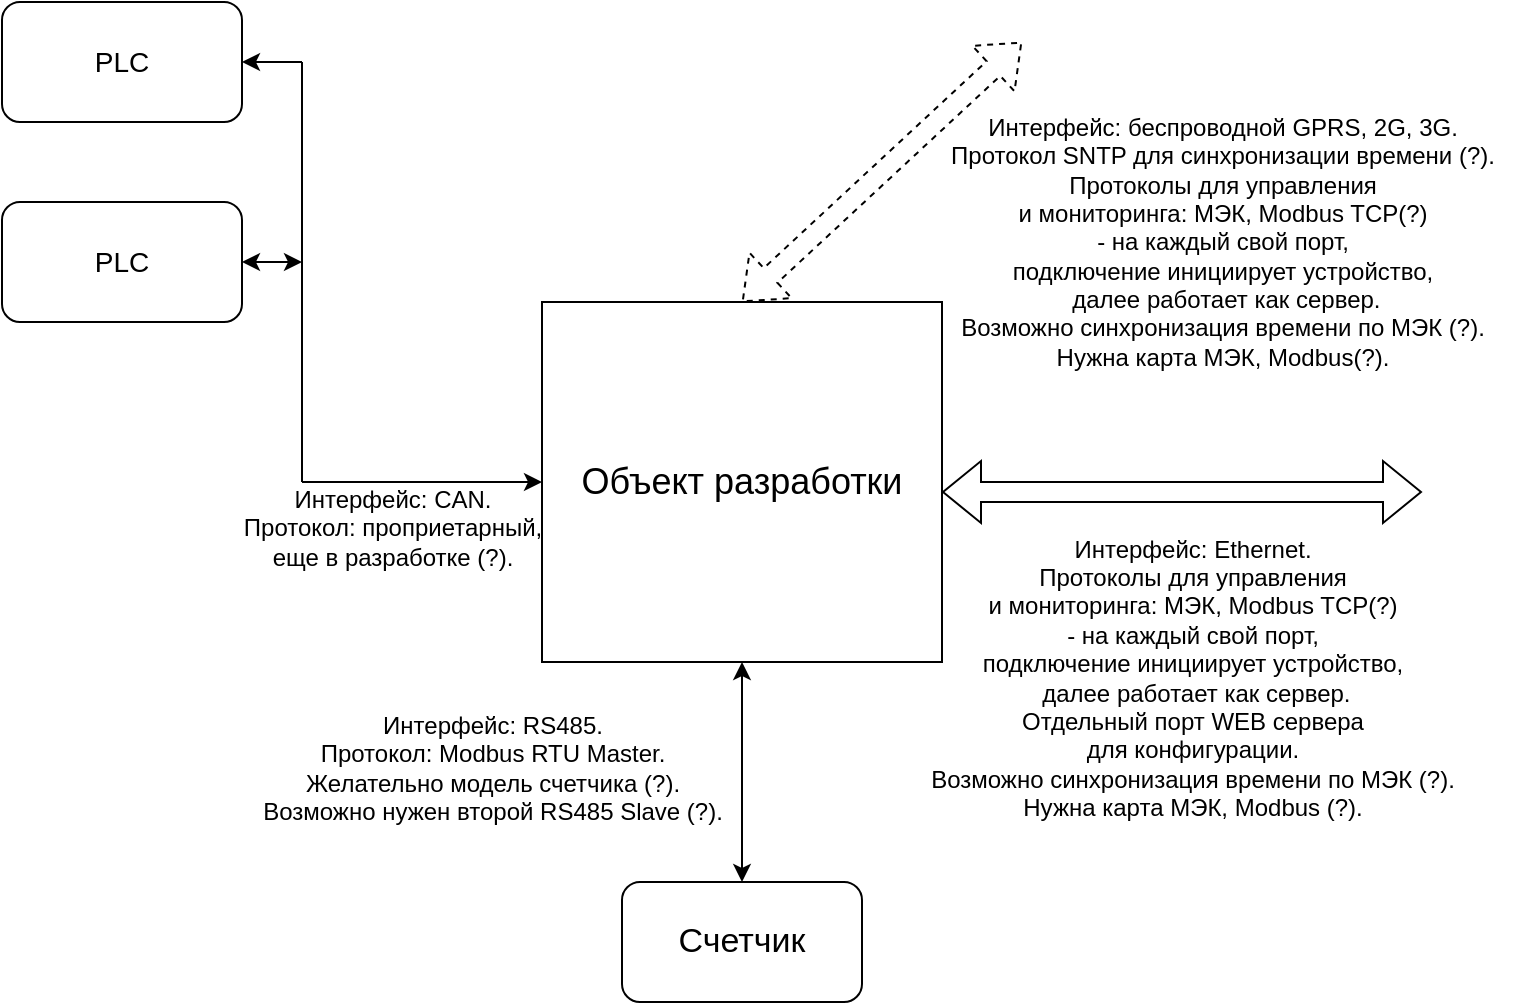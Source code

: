 <mxfile version="23.1.2" type="github">
  <diagram id="C5RBs43oDa-KdzZeNtuy" name="Page-1">
    <mxGraphModel dx="1050" dy="565" grid="1" gridSize="10" guides="1" tooltips="1" connect="1" arrows="1" fold="1" page="1" pageScale="1" pageWidth="827" pageHeight="1169" math="0" shadow="0">
      <root>
        <mxCell id="WIyWlLk6GJQsqaUBKTNV-0" />
        <mxCell id="WIyWlLk6GJQsqaUBKTNV-1" parent="WIyWlLk6GJQsqaUBKTNV-0" />
        <mxCell id="9cuQumWch8jRT-vDF75O-0" value="&lt;font style=&quot;font-size: 18px;&quot;&gt;Объект разработки&lt;/font&gt;" style="rounded=0;whiteSpace=wrap;html=1;" vertex="1" parent="WIyWlLk6GJQsqaUBKTNV-1">
          <mxGeometry x="280" y="270" width="200" height="180" as="geometry" />
        </mxCell>
        <mxCell id="9cuQumWch8jRT-vDF75O-1" value="&lt;font style=&quot;font-size: 14px;&quot;&gt;PLC&lt;/font&gt;" style="rounded=1;whiteSpace=wrap;html=1;" vertex="1" parent="WIyWlLk6GJQsqaUBKTNV-1">
          <mxGeometry x="10" y="220" width="120" height="60" as="geometry" />
        </mxCell>
        <mxCell id="9cuQumWch8jRT-vDF75O-2" value="&lt;font style=&quot;font-size: 14px;&quot;&gt;PLC&lt;/font&gt;" style="rounded=1;whiteSpace=wrap;html=1;" vertex="1" parent="WIyWlLk6GJQsqaUBKTNV-1">
          <mxGeometry x="10" y="120" width="120" height="60" as="geometry" />
        </mxCell>
        <mxCell id="9cuQumWch8jRT-vDF75O-3" value="" style="endArrow=classic;html=1;rounded=0;entryX=0;entryY=0.5;entryDx=0;entryDy=0;endFill=1;" edge="1" parent="WIyWlLk6GJQsqaUBKTNV-1" target="9cuQumWch8jRT-vDF75O-0">
          <mxGeometry width="50" height="50" relative="1" as="geometry">
            <mxPoint x="160" y="360" as="sourcePoint" />
            <mxPoint x="400" y="240" as="targetPoint" />
          </mxGeometry>
        </mxCell>
        <mxCell id="9cuQumWch8jRT-vDF75O-4" value="" style="endArrow=none;html=1;rounded=0;" edge="1" parent="WIyWlLk6GJQsqaUBKTNV-1">
          <mxGeometry width="50" height="50" relative="1" as="geometry">
            <mxPoint x="160" y="360" as="sourcePoint" />
            <mxPoint x="160" y="150" as="targetPoint" />
          </mxGeometry>
        </mxCell>
        <mxCell id="9cuQumWch8jRT-vDF75O-5" value="" style="endArrow=classic;html=1;rounded=0;entryX=1;entryY=0.5;entryDx=0;entryDy=0;endFill=1;" edge="1" parent="WIyWlLk6GJQsqaUBKTNV-1" target="9cuQumWch8jRT-vDF75O-2">
          <mxGeometry width="50" height="50" relative="1" as="geometry">
            <mxPoint x="160" y="150" as="sourcePoint" />
            <mxPoint x="400" y="240" as="targetPoint" />
          </mxGeometry>
        </mxCell>
        <mxCell id="9cuQumWch8jRT-vDF75O-6" value="" style="endArrow=classic;html=1;rounded=0;exitX=1;exitY=0.5;exitDx=0;exitDy=0;endFill=1;startArrow=classic;startFill=1;" edge="1" parent="WIyWlLk6GJQsqaUBKTNV-1" source="9cuQumWch8jRT-vDF75O-1">
          <mxGeometry width="50" height="50" relative="1" as="geometry">
            <mxPoint x="350" y="290" as="sourcePoint" />
            <mxPoint x="160" y="250" as="targetPoint" />
          </mxGeometry>
        </mxCell>
        <mxCell id="9cuQumWch8jRT-vDF75O-7" value="Интерфейс: CAN.&lt;br&gt;Протокол: проприетарный,&lt;br&gt;еще в разработке (?)." style="text;html=1;align=center;verticalAlign=middle;resizable=0;points=[];autosize=1;strokeColor=none;fillColor=none;" vertex="1" parent="WIyWlLk6GJQsqaUBKTNV-1">
          <mxGeometry x="120" y="353" width="170" height="60" as="geometry" />
        </mxCell>
        <mxCell id="9cuQumWch8jRT-vDF75O-8" value="&lt;font style=&quot;font-size: 17px;&quot;&gt;Счетчик&lt;/font&gt;" style="rounded=1;whiteSpace=wrap;html=1;" vertex="1" parent="WIyWlLk6GJQsqaUBKTNV-1">
          <mxGeometry x="320" y="560" width="120" height="60" as="geometry" />
        </mxCell>
        <mxCell id="9cuQumWch8jRT-vDF75O-10" value="" style="endArrow=classic;html=1;rounded=0;exitX=0.5;exitY=0;exitDx=0;exitDy=0;entryX=0.5;entryY=1;entryDx=0;entryDy=0;startArrow=classic;startFill=1;endFill=1;" edge="1" parent="WIyWlLk6GJQsqaUBKTNV-1" source="9cuQumWch8jRT-vDF75O-8" target="9cuQumWch8jRT-vDF75O-0">
          <mxGeometry width="50" height="50" relative="1" as="geometry">
            <mxPoint x="350" y="390" as="sourcePoint" />
            <mxPoint x="400" y="340" as="targetPoint" />
          </mxGeometry>
        </mxCell>
        <mxCell id="9cuQumWch8jRT-vDF75O-11" value="Интерфейс: RS485.&lt;br&gt;Протокол: Modbus RTU Master.&lt;br&gt;Желательно модель счетчика (?).&lt;br&gt;Возможно нужен второй RS485 Slave (?)." style="text;html=1;align=center;verticalAlign=middle;resizable=0;points=[];autosize=1;strokeColor=none;fillColor=none;" vertex="1" parent="WIyWlLk6GJQsqaUBKTNV-1">
          <mxGeometry x="130" y="468" width="250" height="70" as="geometry" />
        </mxCell>
        <mxCell id="9cuQumWch8jRT-vDF75O-12" value="" style="shape=flexArrow;endArrow=classic;html=1;rounded=0;startArrow=block;" edge="1" parent="WIyWlLk6GJQsqaUBKTNV-1">
          <mxGeometry width="50" height="50" relative="1" as="geometry">
            <mxPoint x="480" y="365" as="sourcePoint" />
            <mxPoint x="720" y="365" as="targetPoint" />
          </mxGeometry>
        </mxCell>
        <mxCell id="9cuQumWch8jRT-vDF75O-13" value="Интерфейс: Ethernet.&lt;br&gt;Протоколы для управления &lt;br&gt;и мониторинга: МЭК, Modbus TCP(?) &lt;br&gt;- на каждый свой порт, &lt;br&gt;подключение инициирует устройство,&lt;br&gt;&amp;nbsp;далее работает как сервер.&lt;br&gt;Отдельный порт WEB сервера&lt;br&gt;для конфигурации.&lt;br&gt;Возможно синхронизация времени по МЭК (?).&lt;br&gt;Нужна карта МЭК, Modbus (?)." style="text;html=1;align=center;verticalAlign=middle;resizable=0;points=[];autosize=1;strokeColor=none;fillColor=none;" vertex="1" parent="WIyWlLk6GJQsqaUBKTNV-1">
          <mxGeometry x="460" y="378" width="290" height="160" as="geometry" />
        </mxCell>
        <mxCell id="9cuQumWch8jRT-vDF75O-14" value="" style="shape=flexArrow;endArrow=classic;html=1;rounded=0;exitX=0.5;exitY=0;exitDx=0;exitDy=0;startArrow=block;dashed=1;" edge="1" parent="WIyWlLk6GJQsqaUBKTNV-1" source="9cuQumWch8jRT-vDF75O-0">
          <mxGeometry width="50" height="50" relative="1" as="geometry">
            <mxPoint x="350" y="340" as="sourcePoint" />
            <mxPoint x="520" y="140" as="targetPoint" />
          </mxGeometry>
        </mxCell>
        <mxCell id="9cuQumWch8jRT-vDF75O-16" value="Интерфейс: беспроводной GPRS, 2G, 3G.&lt;br&gt;Протокол SNTP для синхронизации времени (?).&lt;br&gt;Протоколы для управления&lt;br style=&quot;border-color: var(--border-color);&quot;&gt;и мониторинга: МЭК, Modbus TCP(?)&lt;br style=&quot;border-color: var(--border-color);&quot;&gt;- на каждый свой порт,&lt;br style=&quot;border-color: var(--border-color);&quot;&gt;подключение инициирует устройство,&lt;br style=&quot;border-color: var(--border-color);&quot;&gt;&amp;nbsp;далее работает как сервер.&lt;br&gt;Возможно синхронизация времени по МЭК (?).&lt;br&gt;Нужна карта МЭК, Modbus(?)." style="text;html=1;align=center;verticalAlign=middle;resizable=0;points=[];autosize=1;strokeColor=none;fillColor=none;" vertex="1" parent="WIyWlLk6GJQsqaUBKTNV-1">
          <mxGeometry x="470" y="170" width="300" height="140" as="geometry" />
        </mxCell>
      </root>
    </mxGraphModel>
  </diagram>
</mxfile>

